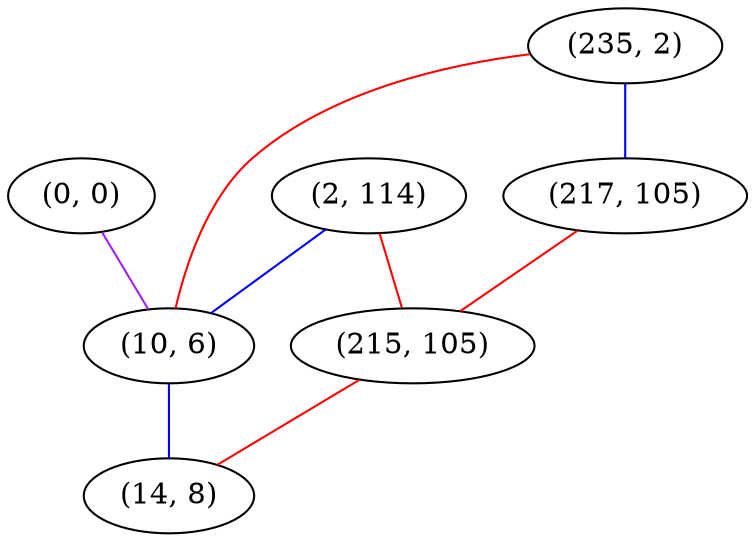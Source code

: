 graph "" {
"(0, 0)";
"(2, 114)";
"(235, 2)";
"(10, 6)";
"(217, 105)";
"(215, 105)";
"(14, 8)";
"(0, 0)" -- "(10, 6)"  [color=purple, key=0, weight=4];
"(2, 114)" -- "(10, 6)"  [color=blue, key=0, weight=3];
"(2, 114)" -- "(215, 105)"  [color=red, key=0, weight=1];
"(235, 2)" -- "(10, 6)"  [color=red, key=0, weight=1];
"(235, 2)" -- "(217, 105)"  [color=blue, key=0, weight=3];
"(10, 6)" -- "(14, 8)"  [color=blue, key=0, weight=3];
"(217, 105)" -- "(215, 105)"  [color=red, key=0, weight=1];
"(215, 105)" -- "(14, 8)"  [color=red, key=0, weight=1];
}
